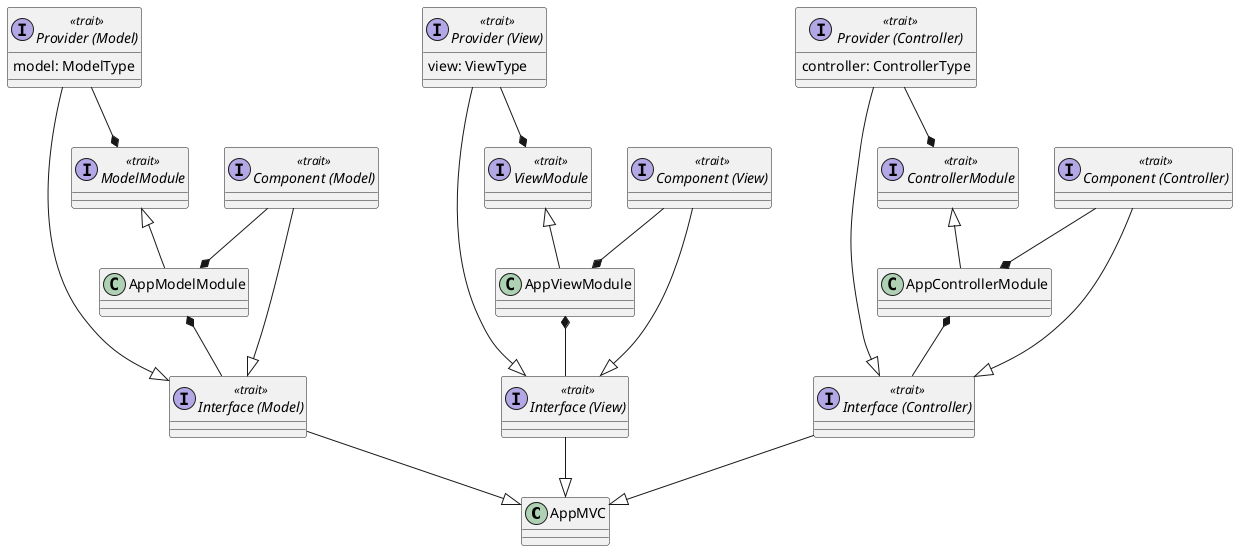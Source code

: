 @startuml

class AppMVC
'AppMVC <|-- "Interface (Model)"
'AppMVC <|-- "Interface (View)"
'AppMVC <|-- "Interface (Controller)"
"Interface (Model)" --|> AppMVC
"Interface (View)" --|> AppMVC
"Interface (Controller)" --|> AppMVC

' Model '
interface ModelModule <<trait>>

interface "Provider (Model)" <<trait>> {
  model: ModelType
}

"Provider (Model)" --* ModelModule

class AppModelModule extends ModelModule {
}

interface "Component (Model)" <<trait>>

"Component (Model)" --* AppModelModule

interface "Interface (Model)" <<trait>>
"Provider (Model)" --|> "Interface (Model)"
"Component (Model)" --|> "Interface (Model)"

AppModelModule *-- "Interface (Model)"

' View '
interface ViewModule <<trait>>

interface "Provider (View)" <<trait>> {
  view: ViewType
}

"Provider (View)" --* ViewModule

class AppViewModule extends ViewModule {
}

interface "Component (View)" <<trait>>

"Component (View)" --* AppViewModule

interface "Interface (View)" <<trait>>
"Provider (View)" --|> "Interface (View)"
"Component (View)" --|> "Interface (View)"

AppViewModule *-- "Interface (View)"

' Controller '
interface ControllerModule <<trait>>

interface "Provider (Controller)" <<trait>> {
  controller: ControllerType
}

"Provider (Controller)" --* ControllerModule

class AppControllerModule extends ControllerModule {
}

interface "Component (Controller)" <<trait>>

"Component (Controller)" --* AppControllerModule

interface "Interface (Controller)" <<trait>>
"Provider (Controller)" --|> "Interface (Controller)"
"Component (Controller)" --|> "Interface (Controller)"

AppControllerModule *-- "Interface (Controller)"

@enduml